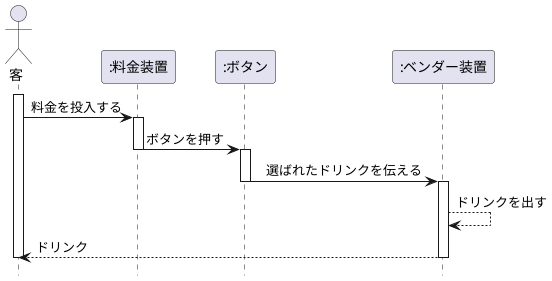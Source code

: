 @startuml シーケンス図
hide footbox
actor 客 as guest 
participant ":料金装置" as money 
participant ":ボタン" as b 
participant ":ベンダー装置" as bend 

activate guest
guest -> money :料金を投入する
activate money
money -> b : ボタンを押す
deactivate money
activate b 
b -> bend :　選ばれたドリンクを伝える
deactivate b
activate bend
bend --> bend : ドリンクを出す
bend --> guest : ドリンク
deactivate bend
deactivate guest
@enduml
